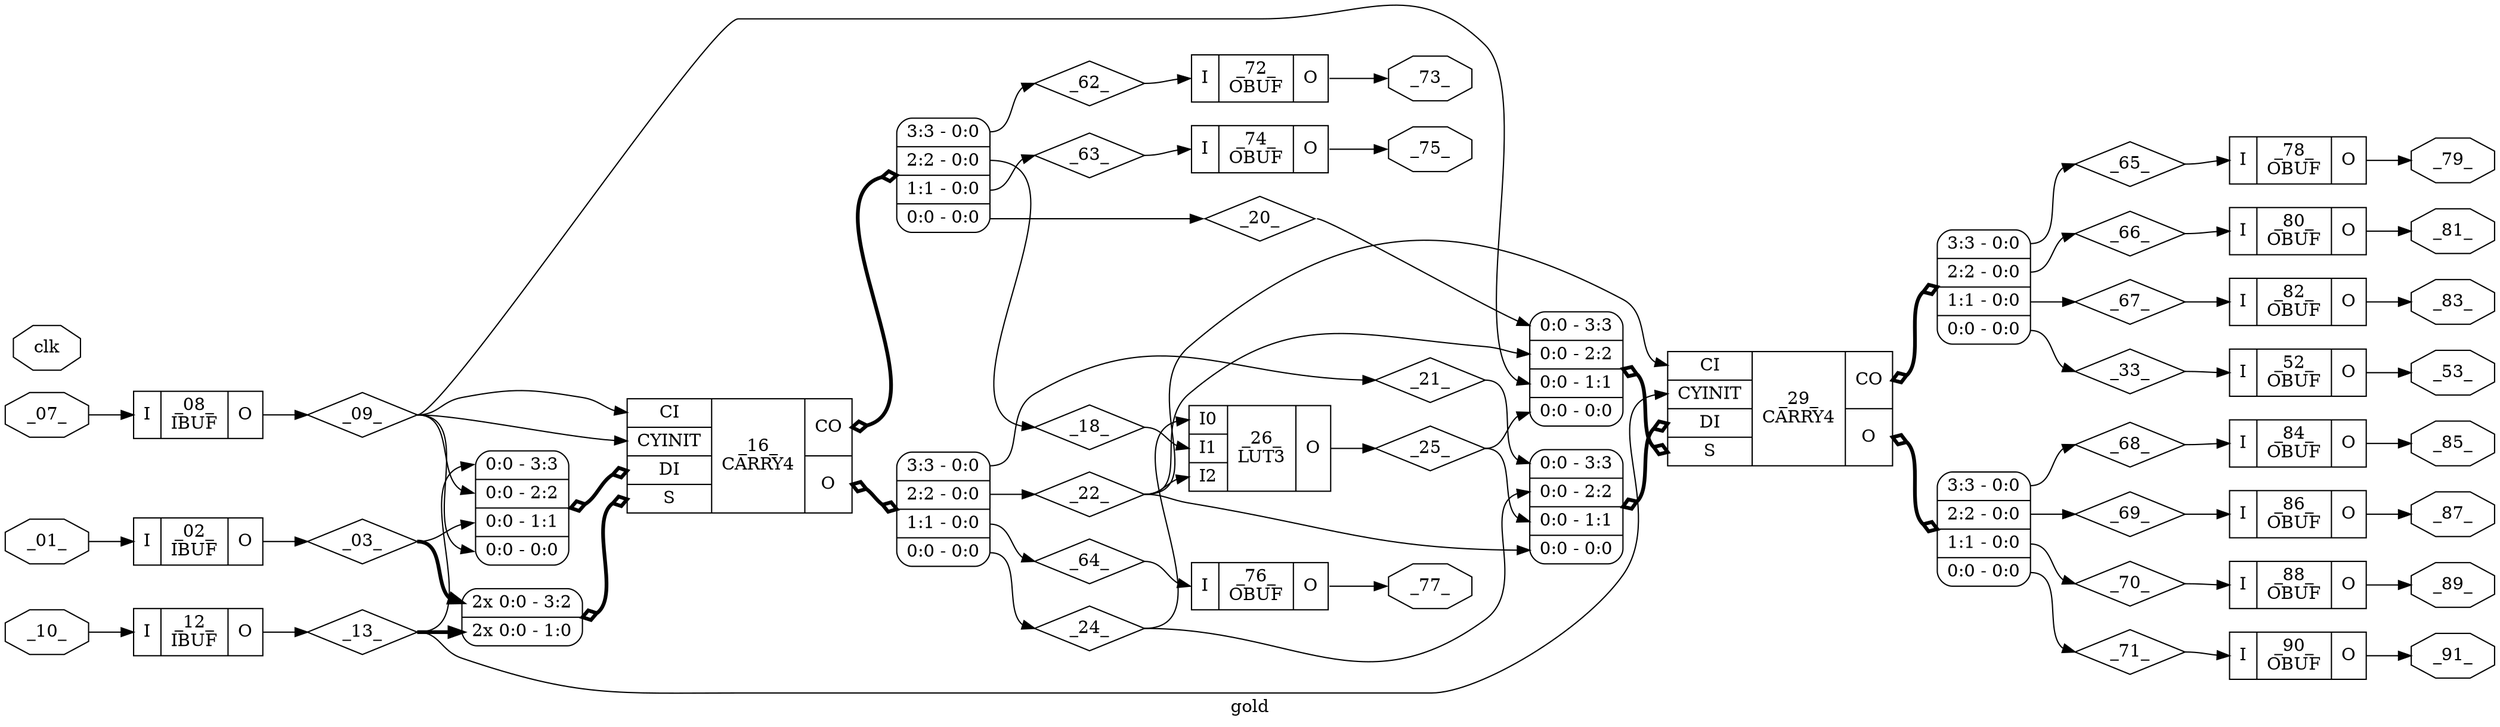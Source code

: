 digraph "gold" {
label="gold";
rankdir="LR";
remincross=true;
n1 [ shape=diamond, label="_71_", color="black", fontcolor="black"];
n2 [ shape=diamond, label="_70_", color="black", fontcolor="black"];
n3 [ shape=diamond, label="_69_", color="black", fontcolor="black"];
n4 [ shape=diamond, label="_68_", color="black", fontcolor="black"];
n5 [ shape=diamond, label="_67_", color="black", fontcolor="black"];
n6 [ shape=diamond, label="_66_", color="black", fontcolor="black"];
n7 [ shape=diamond, label="_65_", color="black", fontcolor="black"];
n8 [ shape=diamond, label="_64_", color="black", fontcolor="black"];
n9 [ shape=diamond, label="_63_", color="black", fontcolor="black"];
n10 [ shape=diamond, label="_62_", color="black", fontcolor="black"];
n11 [ shape=diamond, label="_33_", color="black", fontcolor="black"];
n12 [ shape=diamond, label="_25_", color="black", fontcolor="black"];
n13 [ shape=diamond, label="_24_", color="black", fontcolor="black"];
n14 [ shape=diamond, label="_22_", color="black", fontcolor="black"];
n15 [ shape=diamond, label="_21_", color="black", fontcolor="black"];
n16 [ shape=diamond, label="_20_", color="black", fontcolor="black"];
n17 [ shape=diamond, label="_18_", color="black", fontcolor="black"];
n18 [ shape=diamond, label="_13_", color="black", fontcolor="black"];
n19 [ shape=diamond, label="_09_", color="black", fontcolor="black"];
n20 [ shape=diamond, label="_03_", color="black", fontcolor="black"];
n21 [ shape=octagon, label="_91_", color="black", fontcolor="black"];
n22 [ shape=octagon, label="_89_", color="black", fontcolor="black"];
n23 [ shape=octagon, label="_87_", color="black", fontcolor="black"];
n24 [ shape=octagon, label="_85_", color="black", fontcolor="black"];
n25 [ shape=octagon, label="_83_", color="black", fontcolor="black"];
n26 [ shape=octagon, label="_81_", color="black", fontcolor="black"];
n27 [ shape=octagon, label="_79_", color="black", fontcolor="black"];
n28 [ shape=octagon, label="_77_", color="black", fontcolor="black"];
n29 [ shape=octagon, label="_75_", color="black", fontcolor="black"];
n30 [ shape=octagon, label="_73_", color="black", fontcolor="black"];
n31 [ shape=octagon, label="_53_", color="black", fontcolor="black"];
n32 [ shape=octagon, label="clk", color="black", fontcolor="black"];
n33 [ shape=octagon, label="_10_", color="black", fontcolor="black"];
n34 [ shape=octagon, label="_07_", color="black", fontcolor="black"];
n35 [ shape=octagon, label="_01_", color="black", fontcolor="black"];
c38 [ shape=record, label="{{<p36> I}|_90_\nOBUF|{<p37> O}}",  ];
c39 [ shape=record, label="{{<p36> I}|_88_\nOBUF|{<p37> O}}",  ];
c40 [ shape=record, label="{{<p36> I}|_86_\nOBUF|{<p37> O}}",  ];
c41 [ shape=record, label="{{<p36> I}|_84_\nOBUF|{<p37> O}}",  ];
c42 [ shape=record, label="{{<p36> I}|_82_\nOBUF|{<p37> O}}",  ];
c43 [ shape=record, label="{{<p36> I}|_80_\nOBUF|{<p37> O}}",  ];
c44 [ shape=record, label="{{<p36> I}|_78_\nOBUF|{<p37> O}}",  ];
c45 [ shape=record, label="{{<p36> I}|_76_\nOBUF|{<p37> O}}",  ];
c46 [ shape=record, label="{{<p36> I}|_74_\nOBUF|{<p37> O}}",  ];
c47 [ shape=record, label="{{<p36> I}|_72_\nOBUF|{<p37> O}}",  ];
c48 [ shape=record, label="{{<p36> I}|_52_\nOBUF|{<p37> O}}",  ];
c54 [ shape=record, label="{{<p49> CI|<p50> CYINIT|<p51> DI|<p52> S}|_29_\nCARRY4|{<p53> CO|<p37> O}}",  ];
x0 [ shape=record, style=rounded, label="<s3> 0:0 - 3:3 |<s2> 0:0 - 2:2 |<s1> 0:0 - 1:1 |<s0> 0:0 - 0:0 ", color="black", fontcolor="black" ];
x0:e -> c54:p52:w [arrowhead=odiamond, arrowtail=odiamond, dir=both, color="black", fontcolor="black", style="setlinewidth(3)", label=""];
x1 [ shape=record, style=rounded, label="<s3> 3:3 - 0:0 |<s2> 2:2 - 0:0 |<s1> 1:1 - 0:0 |<s0> 0:0 - 0:0 ", color="black", fontcolor="black" ];
c54:p37:e -> x1:w [arrowhead=odiamond, arrowtail=odiamond, dir=both, color="black", fontcolor="black", style="setlinewidth(3)", label=""];
x2 [ shape=record, style=rounded, label="<s3> 0:0 - 3:3 |<s2> 0:0 - 2:2 |<s1> 0:0 - 1:1 |<s0> 0:0 - 0:0 ", color="black", fontcolor="black" ];
x2:e -> c54:p51:w [arrowhead=odiamond, arrowtail=odiamond, dir=both, color="black", fontcolor="black", style="setlinewidth(3)", label=""];
x3 [ shape=record, style=rounded, label="<s3> 3:3 - 0:0 |<s2> 2:2 - 0:0 |<s1> 1:1 - 0:0 |<s0> 0:0 - 0:0 ", color="black", fontcolor="black" ];
c54:p53:e -> x3:w [arrowhead=odiamond, arrowtail=odiamond, dir=both, color="black", fontcolor="black", style="setlinewidth(3)", label=""];
c58 [ shape=record, label="{{<p55> I0|<p56> I1|<p57> I2}|_26_\nLUT3|{<p37> O}}",  ];
c59 [ shape=record, label="{{<p49> CI|<p50> CYINIT|<p51> DI|<p52> S}|_16_\nCARRY4|{<p53> CO|<p37> O}}",  ];
x4 [ shape=record, style=rounded, label="<s3> 2x 0:0 - 3:2 |<s1> 2x 0:0 - 1:0 ", color="black", fontcolor="black" ];
x4:e -> c59:p52:w [arrowhead=odiamond, arrowtail=odiamond, dir=both, color="black", fontcolor="black", style="setlinewidth(3)", label=""];
x5 [ shape=record, style=rounded, label="<s3> 3:3 - 0:0 |<s2> 2:2 - 0:0 |<s1> 1:1 - 0:0 |<s0> 0:0 - 0:0 ", color="black", fontcolor="black" ];
c59:p37:e -> x5:w [arrowhead=odiamond, arrowtail=odiamond, dir=both, color="black", fontcolor="black", style="setlinewidth(3)", label=""];
x6 [ shape=record, style=rounded, label="<s3> 0:0 - 3:3 |<s2> 0:0 - 2:2 |<s1> 0:0 - 1:1 |<s0> 0:0 - 0:0 ", color="black", fontcolor="black" ];
x6:e -> c59:p51:w [arrowhead=odiamond, arrowtail=odiamond, dir=both, color="black", fontcolor="black", style="setlinewidth(3)", label=""];
x7 [ shape=record, style=rounded, label="<s3> 3:3 - 0:0 |<s2> 2:2 - 0:0 |<s1> 1:1 - 0:0 |<s0> 0:0 - 0:0 ", color="black", fontcolor="black" ];
c59:p53:e -> x7:w [arrowhead=odiamond, arrowtail=odiamond, dir=both, color="black", fontcolor="black", style="setlinewidth(3)", label=""];
c60 [ shape=record, label="{{<p36> I}|_12_\nIBUF|{<p37> O}}",  ];
c61 [ shape=record, label="{{<p36> I}|_08_\nIBUF|{<p37> O}}",  ];
c62 [ shape=record, label="{{<p36> I}|_02_\nIBUF|{<p37> O}}",  ];
x1:s0:e -> n1:w [color="black", fontcolor="black", label=""];
n1:e -> c38:p36:w [color="black", fontcolor="black", label=""];
x7:s3:e -> n10:w [color="black", fontcolor="black", label=""];
n10:e -> c47:p36:w [color="black", fontcolor="black", label=""];
x3:s0:e -> n11:w [color="black", fontcolor="black", label=""];
n11:e -> c48:p36:w [color="black", fontcolor="black", label=""];
c58:p37:e -> n12:w [color="black", fontcolor="black", label=""];
n12:e -> x0:s0:w [color="black", fontcolor="black", label=""];
n12:e -> x2:s1:w [color="black", fontcolor="black", label=""];
x5:s0:e -> n13:w [color="black", fontcolor="black", label=""];
n13:e -> c58:p55:w [color="black", fontcolor="black", label=""];
n13:e -> x2:s2:w [color="black", fontcolor="black", label=""];
x5:s2:e -> n14:w [color="black", fontcolor="black", label=""];
n14:e -> c54:p49:w [color="black", fontcolor="black", label=""];
n14:e -> c58:p57:w [color="black", fontcolor="black", label=""];
n14:e -> x0:s2:w [color="black", fontcolor="black", label=""];
n14:e -> x2:s0:w [color="black", fontcolor="black", label=""];
x5:s3:e -> n15:w [color="black", fontcolor="black", label=""];
n15:e -> x2:s3:w [color="black", fontcolor="black", label=""];
x7:s0:e -> n16:w [color="black", fontcolor="black", label=""];
n16:e -> x0:s3:w [color="black", fontcolor="black", label=""];
x7:s2:e -> n17:w [color="black", fontcolor="black", label=""];
n17:e -> c58:p56:w [color="black", fontcolor="black", label=""];
c60:p37:e -> n18:w [color="black", fontcolor="black", label=""];
n18:e -> c54:p50:w [color="black", fontcolor="black", label=""];
n18:e -> x4:s1:w [color="black", fontcolor="black", style="setlinewidth(3)", label=""];
n18:e -> x6:s3:w [color="black", fontcolor="black", label=""];
c61:p37:e -> n19:w [color="black", fontcolor="black", label=""];
n19:e -> c59:p49:w [color="black", fontcolor="black", label=""];
n19:e -> c59:p50:w [color="black", fontcolor="black", label=""];
n19:e -> x0:s1:w [color="black", fontcolor="black", label=""];
n19:e -> x6:s0:w [color="black", fontcolor="black", label=""];
n19:e -> x6:s2:w [color="black", fontcolor="black", label=""];
x1:s1:e -> n2:w [color="black", fontcolor="black", label=""];
n2:e -> c39:p36:w [color="black", fontcolor="black", label=""];
c62:p37:e -> n20:w [color="black", fontcolor="black", label=""];
n20:e -> x4:s3:w [color="black", fontcolor="black", style="setlinewidth(3)", label=""];
n20:e -> x6:s1:w [color="black", fontcolor="black", label=""];
c38:p37:e -> n21:w [color="black", fontcolor="black", label=""];
c39:p37:e -> n22:w [color="black", fontcolor="black", label=""];
c40:p37:e -> n23:w [color="black", fontcolor="black", label=""];
c41:p37:e -> n24:w [color="black", fontcolor="black", label=""];
c42:p37:e -> n25:w [color="black", fontcolor="black", label=""];
c43:p37:e -> n26:w [color="black", fontcolor="black", label=""];
c44:p37:e -> n27:w [color="black", fontcolor="black", label=""];
c45:p37:e -> n28:w [color="black", fontcolor="black", label=""];
c46:p37:e -> n29:w [color="black", fontcolor="black", label=""];
x1:s2:e -> n3:w [color="black", fontcolor="black", label=""];
n3:e -> c40:p36:w [color="black", fontcolor="black", label=""];
c47:p37:e -> n30:w [color="black", fontcolor="black", label=""];
c48:p37:e -> n31:w [color="black", fontcolor="black", label=""];
n33:e -> c60:p36:w [color="black", fontcolor="black", label=""];
n34:e -> c61:p36:w [color="black", fontcolor="black", label=""];
n35:e -> c62:p36:w [color="black", fontcolor="black", label=""];
x1:s3:e -> n4:w [color="black", fontcolor="black", label=""];
n4:e -> c41:p36:w [color="black", fontcolor="black", label=""];
x3:s1:e -> n5:w [color="black", fontcolor="black", label=""];
n5:e -> c42:p36:w [color="black", fontcolor="black", label=""];
x3:s2:e -> n6:w [color="black", fontcolor="black", label=""];
n6:e -> c43:p36:w [color="black", fontcolor="black", label=""];
x3:s3:e -> n7:w [color="black", fontcolor="black", label=""];
n7:e -> c44:p36:w [color="black", fontcolor="black", label=""];
x5:s1:e -> n8:w [color="black", fontcolor="black", label=""];
n8:e -> c45:p36:w [color="black", fontcolor="black", label=""];
x7:s1:e -> n9:w [color="black", fontcolor="black", label=""];
n9:e -> c46:p36:w [color="black", fontcolor="black", label=""];
}

